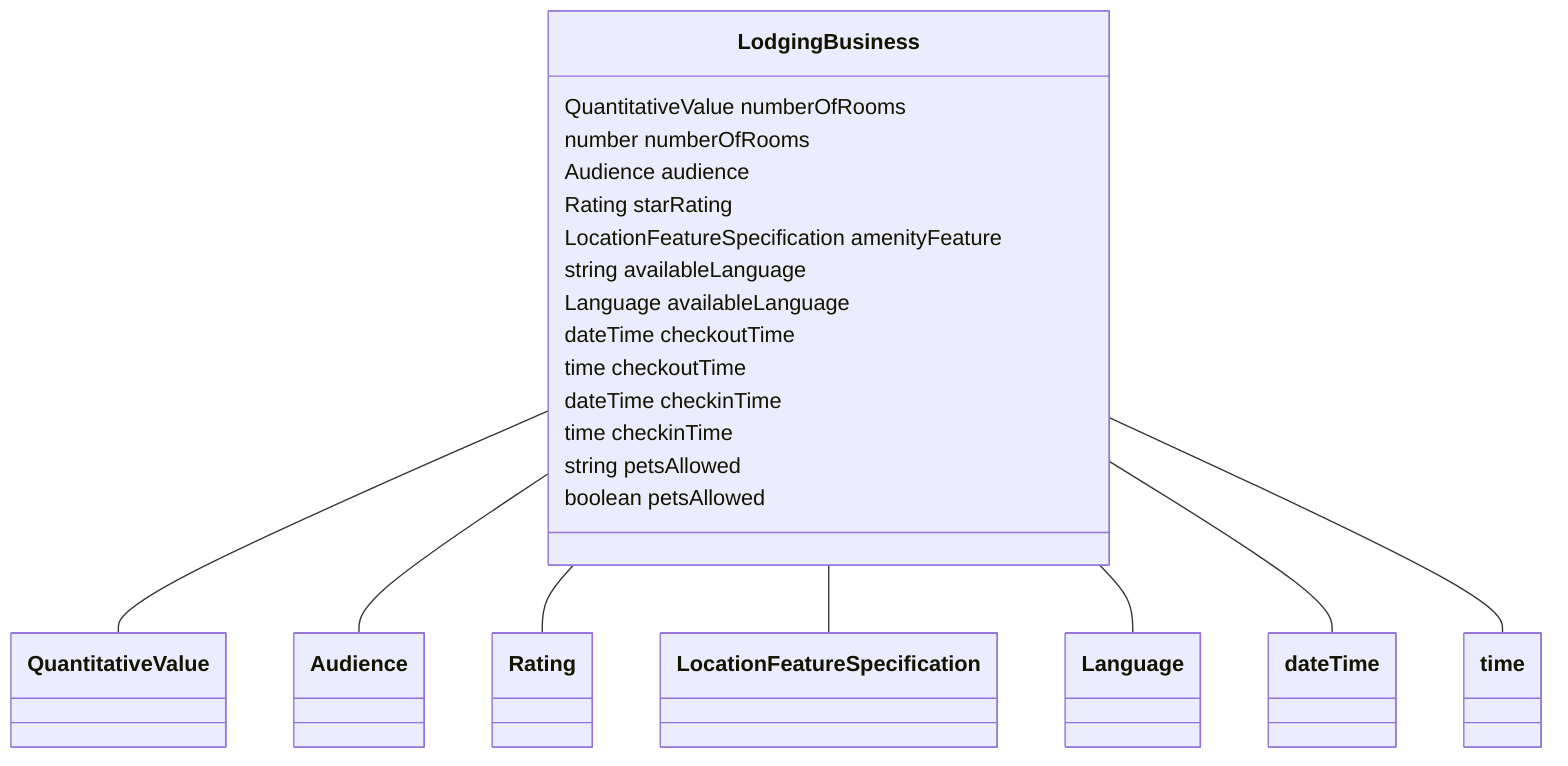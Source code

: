 classDiagram
  LodgingBusiness -- QuantitativeValue
  LodgingBusiness -- Audience
  LodgingBusiness -- Rating
  LodgingBusiness -- LocationFeatureSpecification
  LodgingBusiness -- Language
  LodgingBusiness -- dateTime
  LodgingBusiness -- time


class LodgingBusiness {

  QuantitativeValue numberOfRooms
  number numberOfRooms
  Audience audience
  Rating starRating
  LocationFeatureSpecification amenityFeature
  string availableLanguage
  Language availableLanguage
  dateTime checkoutTime
  time checkoutTime
  dateTime checkinTime
  time checkinTime
  string petsAllowed
  boolean petsAllowed

 }